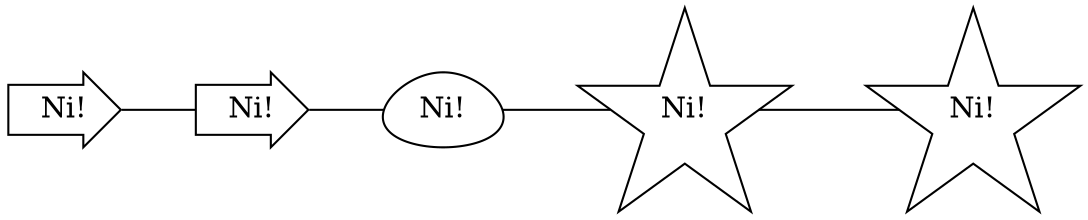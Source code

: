 graph ni {
    node [shape=rarrow]
    1 [label="Ni!"]
    2 [label="Ni!"]
    3 [label="Ni!" shape=egg]
    node [shape=star]
    4 [label="Ni!"]
    5 [label="Ni!"]
    rankdir=LR
    1 -- 2
    2 -- 3
    3 -- 4
    4 -- 5
}
